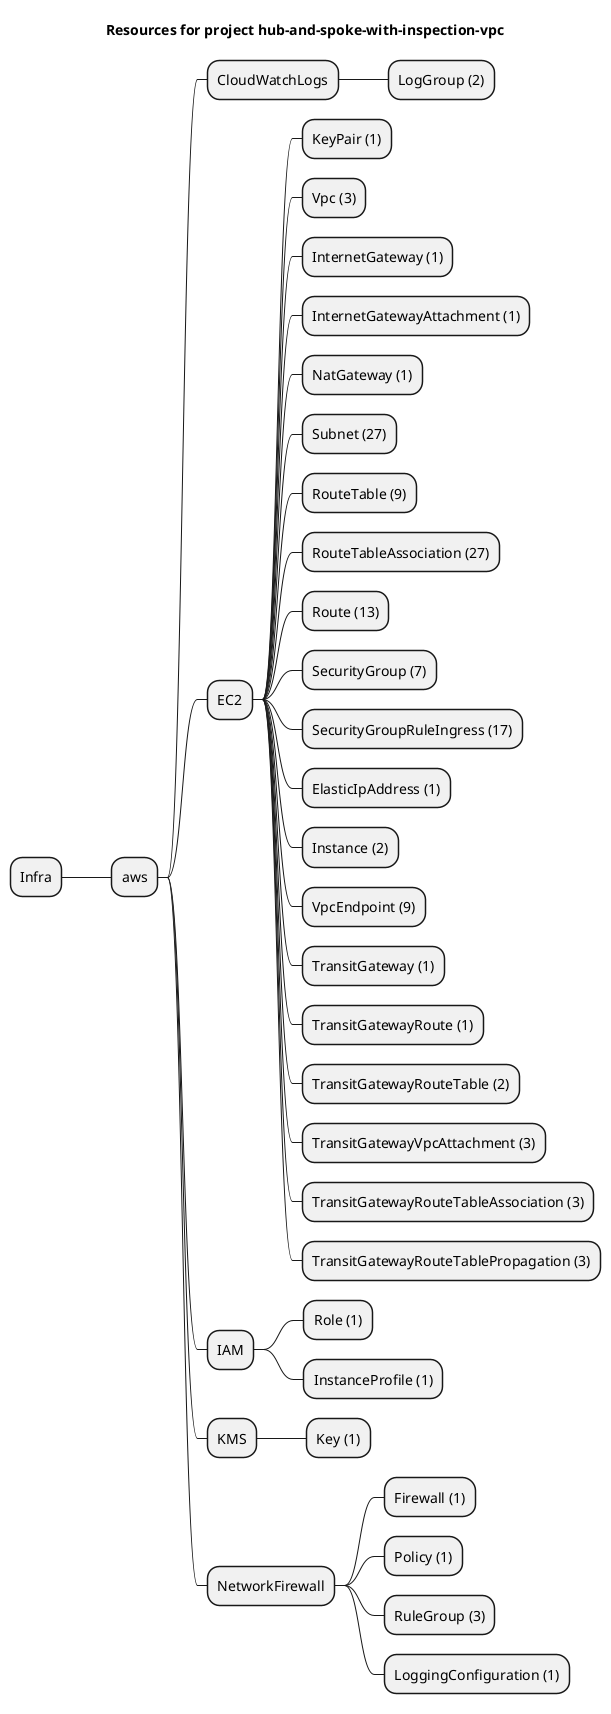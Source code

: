 @startmindmap
title Resources for project hub-and-spoke-with-inspection-vpc
skinparam monochrome true
+ Infra
++ aws
+++ CloudWatchLogs
++++ LogGroup (2)
+++ EC2
++++ KeyPair (1)
++++ Vpc (3)
++++ InternetGateway (1)
++++ InternetGatewayAttachment (1)
++++ NatGateway (1)
++++ Subnet (27)
++++ RouteTable (9)
++++ RouteTableAssociation (27)
++++ Route (13)
++++ SecurityGroup (7)
++++ SecurityGroupRuleIngress (17)
++++ ElasticIpAddress (1)
++++ Instance (2)
++++ VpcEndpoint (9)
++++ TransitGateway (1)
++++ TransitGatewayRoute (1)
++++ TransitGatewayRouteTable (2)
++++ TransitGatewayVpcAttachment (3)
++++ TransitGatewayRouteTableAssociation (3)
++++ TransitGatewayRouteTablePropagation (3)
+++ IAM
++++ Role (1)
++++ InstanceProfile (1)
+++ KMS
++++ Key (1)
+++ NetworkFirewall
++++ Firewall (1)
++++ Policy (1)
++++ RuleGroup (3)
++++ LoggingConfiguration (1)
@endmindmap